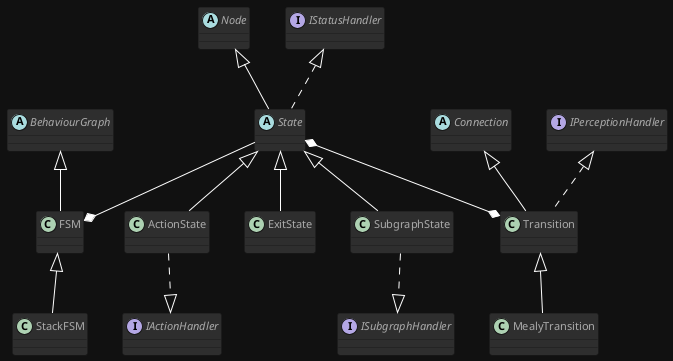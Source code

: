 @startuml

!theme reddress-darkblue
skinparam backgroundColor #111111

abstract class Node
abstract class Connection
abstract class BehaviourGraph
Interface IStatusHandler
Interface IPerceptionHandler
Interface IActionHandler
Interface ISubgraphHandler

abstract class State


BehaviourGraph <|-- FSM
Node <|-- State
IStatusHandler <|.. State
State --* FSM
State <|-- ActionState
State <|-- ExitState
State <|-- SubgraphState
State *--* Transition
ActionState ..|> IActionHandler
SubgraphState ..|> ISubgraphHandler
FSM <|-- StackFSM
Connection <|-- Transition
Transition <|-- MealyTransition
IPerceptionHandler <|.. Transition
@enduml

